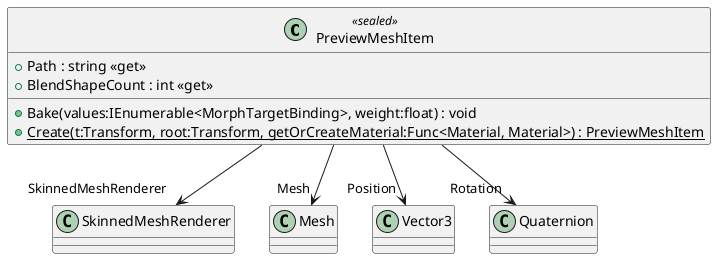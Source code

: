 @startuml
class PreviewMeshItem <<sealed>> {
    + Path : string <<get>>
    + BlendShapeCount : int <<get>>
    + Bake(values:IEnumerable<MorphTargetBinding>, weight:float) : void
    + {static} Create(t:Transform, root:Transform, getOrCreateMaterial:Func<Material, Material>) : PreviewMeshItem
}
PreviewMeshItem --> "SkinnedMeshRenderer" SkinnedMeshRenderer
PreviewMeshItem --> "Mesh" Mesh
PreviewMeshItem --> "Position" Vector3
PreviewMeshItem --> "Rotation" Quaternion
@enduml
